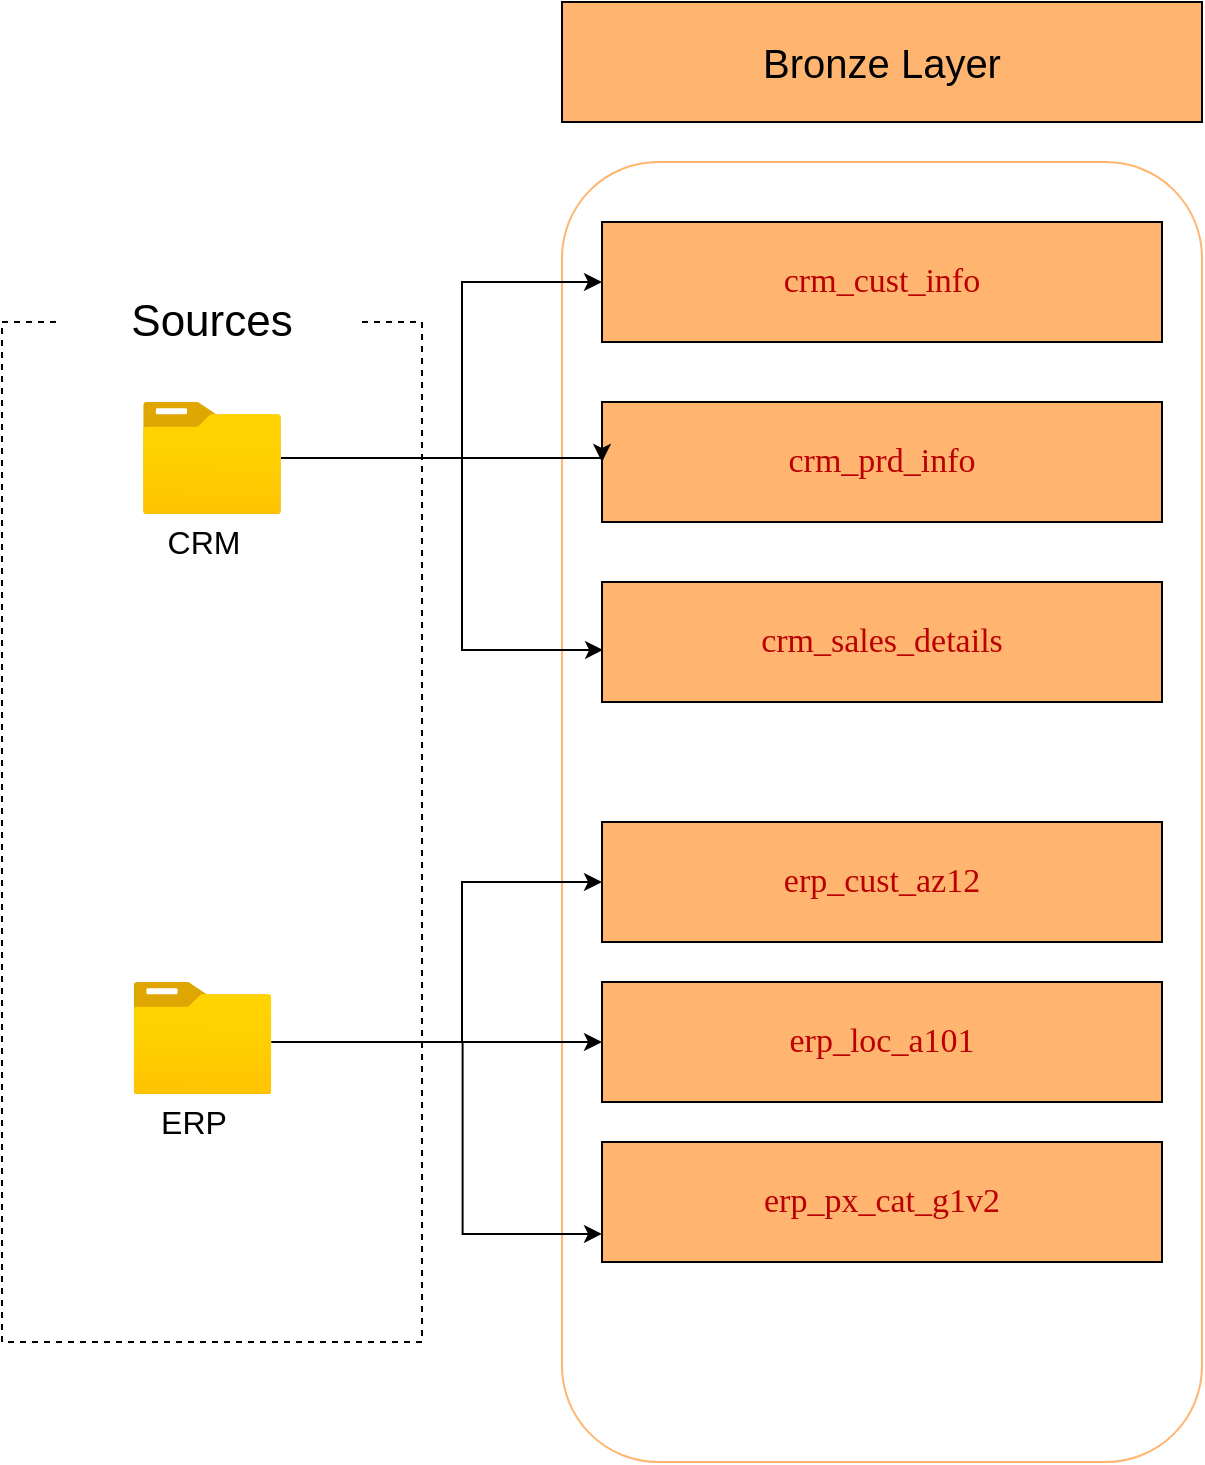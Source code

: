 <mxfile version="27.0.5">
  <diagram name="Page-1" id="lzGx5Lrmnf9STPlNXoNQ">
    <mxGraphModel dx="1226" dy="776" grid="1" gridSize="10" guides="1" tooltips="1" connect="1" arrows="1" fold="1" page="1" pageScale="1" pageWidth="850" pageHeight="1100" math="0" shadow="0">
      <root>
        <mxCell id="0" />
        <mxCell id="1" parent="0" />
        <mxCell id="h6leBs1KQF8J1EOXkiDZ-1" value="" style="rounded=0;whiteSpace=wrap;html=1;fillColor=none;dashed=1;" vertex="1" parent="1">
          <mxGeometry x="100" y="350" width="210" height="510" as="geometry" />
        </mxCell>
        <mxCell id="h6leBs1KQF8J1EOXkiDZ-3" value="Sources" style="rounded=0;whiteSpace=wrap;html=1;dashed=1;strokeColor=none;fontSize=22;" vertex="1" parent="1">
          <mxGeometry x="130" y="330" width="150" height="40" as="geometry" />
        </mxCell>
        <mxCell id="h6leBs1KQF8J1EOXkiDZ-4" value="" style="rounded=1;whiteSpace=wrap;html=1;fillStyle=hatch;fillColor=none;fontColor=#ffffff;strokeColor=#FFB570;" vertex="1" parent="1">
          <mxGeometry x="380" y="270" width="320" height="650" as="geometry" />
        </mxCell>
        <mxCell id="h6leBs1KQF8J1EOXkiDZ-5" value="Bronze Layer" style="rounded=0;whiteSpace=wrap;html=1;fillColor=#FFB570;fontColor=#000000;fontSize=20;" vertex="1" parent="1">
          <mxGeometry x="380" y="190" width="320" height="60" as="geometry" />
        </mxCell>
        <mxCell id="h6leBs1KQF8J1EOXkiDZ-6" value="&lt;font color=&quot;#ba0000&quot;&gt;crm_cust_info&lt;/font&gt;" style="rounded=0;whiteSpace=wrap;html=1;fillColor=#FFB570;fontFamily=Verdana;fontSize=17;" vertex="1" parent="1">
          <mxGeometry x="400" y="300" width="280" height="60" as="geometry" />
        </mxCell>
        <mxCell id="h6leBs1KQF8J1EOXkiDZ-7" value="&lt;font color=&quot;#ba0000&quot;&gt;crm_prd_info&lt;/font&gt;" style="rounded=0;whiteSpace=wrap;html=1;fillColor=#FFB570;fontFamily=Verdana;fontSize=17;" vertex="1" parent="1">
          <mxGeometry x="400" y="390" width="280" height="60" as="geometry" />
        </mxCell>
        <mxCell id="h6leBs1KQF8J1EOXkiDZ-8" value="&lt;font color=&quot;#ba0000&quot;&gt;crm_sales_details&lt;/font&gt;" style="rounded=0;whiteSpace=wrap;html=1;fillColor=#FFB570;fontFamily=Verdana;fontSize=17;" vertex="1" parent="1">
          <mxGeometry x="400" y="480" width="280" height="60" as="geometry" />
        </mxCell>
        <mxCell id="h6leBs1KQF8J1EOXkiDZ-9" value="&lt;font color=&quot;#ba0000&quot;&gt;erp_cust_az12&lt;/font&gt;" style="rounded=0;whiteSpace=wrap;html=1;fillColor=#FFB570;fontFamily=Verdana;fontSize=17;" vertex="1" parent="1">
          <mxGeometry x="400" y="600" width="280" height="60" as="geometry" />
        </mxCell>
        <mxCell id="h6leBs1KQF8J1EOXkiDZ-10" value="&lt;font color=&quot;#ba0000&quot;&gt;erp_loc_a101&lt;/font&gt;" style="rounded=0;whiteSpace=wrap;html=1;fillColor=#FFB570;fontFamily=Verdana;fontSize=17;" vertex="1" parent="1">
          <mxGeometry x="400" y="680" width="280" height="60" as="geometry" />
        </mxCell>
        <mxCell id="h6leBs1KQF8J1EOXkiDZ-12" value="&lt;font color=&quot;#ba0000&quot;&gt;erp_px_cat_g1v2&lt;/font&gt;" style="rounded=0;whiteSpace=wrap;html=1;fillColor=#FFB570;fontFamily=Verdana;fontSize=17;" vertex="1" parent="1">
          <mxGeometry x="400" y="760" width="280" height="60" as="geometry" />
        </mxCell>
        <mxCell id="h6leBs1KQF8J1EOXkiDZ-18" style="edgeStyle=orthogonalEdgeStyle;rounded=0;orthogonalLoop=1;jettySize=auto;html=1;entryX=0;entryY=0.5;entryDx=0;entryDy=0;" edge="1" parent="1" source="h6leBs1KQF8J1EOXkiDZ-13" target="h6leBs1KQF8J1EOXkiDZ-7">
          <mxGeometry relative="1" as="geometry">
            <Array as="points">
              <mxPoint x="400" y="418" />
            </Array>
          </mxGeometry>
        </mxCell>
        <mxCell id="h6leBs1KQF8J1EOXkiDZ-20" style="edgeStyle=orthogonalEdgeStyle;rounded=0;orthogonalLoop=1;jettySize=auto;html=1;entryX=0;entryY=0.5;entryDx=0;entryDy=0;" edge="1" parent="1" source="h6leBs1KQF8J1EOXkiDZ-13" target="h6leBs1KQF8J1EOXkiDZ-6">
          <mxGeometry relative="1" as="geometry">
            <Array as="points">
              <mxPoint x="330" y="418" />
              <mxPoint x="330" y="330" />
            </Array>
          </mxGeometry>
        </mxCell>
        <mxCell id="h6leBs1KQF8J1EOXkiDZ-13" value="" style="image;aspect=fixed;html=1;points=[];align=center;fontSize=12;image=img/lib/azure2/general/Folder_Blank.svg;" vertex="1" parent="1">
          <mxGeometry x="170.5" y="390" width="69" height="56.0" as="geometry" />
        </mxCell>
        <mxCell id="h6leBs1KQF8J1EOXkiDZ-14" value="CRM" style="rounded=0;whiteSpace=wrap;html=1;fontSize=16;fillColor=none;strokeColor=none;" vertex="1" parent="1">
          <mxGeometry x="170.5" y="450" width="59.5" height="20" as="geometry" />
        </mxCell>
        <mxCell id="h6leBs1KQF8J1EOXkiDZ-21" style="edgeStyle=orthogonalEdgeStyle;rounded=0;orthogonalLoop=1;jettySize=auto;html=1;entryX=0;entryY=0.5;entryDx=0;entryDy=0;" edge="1" parent="1" source="h6leBs1KQF8J1EOXkiDZ-15" target="h6leBs1KQF8J1EOXkiDZ-10">
          <mxGeometry relative="1" as="geometry">
            <Array as="points">
              <mxPoint x="270" y="710" />
              <mxPoint x="270" y="710" />
            </Array>
          </mxGeometry>
        </mxCell>
        <mxCell id="h6leBs1KQF8J1EOXkiDZ-25" style="edgeStyle=orthogonalEdgeStyle;rounded=0;orthogonalLoop=1;jettySize=auto;html=1;entryX=0;entryY=0.5;entryDx=0;entryDy=0;" edge="1" parent="1" source="h6leBs1KQF8J1EOXkiDZ-15" target="h6leBs1KQF8J1EOXkiDZ-9">
          <mxGeometry relative="1" as="geometry">
            <Array as="points">
              <mxPoint x="330" y="710" />
              <mxPoint x="330" y="630" />
            </Array>
          </mxGeometry>
        </mxCell>
        <mxCell id="h6leBs1KQF8J1EOXkiDZ-15" value="" style="image;aspect=fixed;html=1;points=[];align=center;fontSize=12;image=img/lib/azure2/general/Folder_Blank.svg;" vertex="1" parent="1">
          <mxGeometry x="165.75" y="680" width="69" height="56.0" as="geometry" />
        </mxCell>
        <mxCell id="h6leBs1KQF8J1EOXkiDZ-16" value="ERP" style="rounded=0;whiteSpace=wrap;html=1;fontSize=16;fillColor=none;strokeColor=none;" vertex="1" parent="1">
          <mxGeometry x="165.75" y="740" width="59.5" height="20" as="geometry" />
        </mxCell>
        <mxCell id="h6leBs1KQF8J1EOXkiDZ-19" style="edgeStyle=orthogonalEdgeStyle;rounded=0;orthogonalLoop=1;jettySize=auto;html=1;entryX=0.002;entryY=0.566;entryDx=0;entryDy=0;entryPerimeter=0;" edge="1" parent="1" source="h6leBs1KQF8J1EOXkiDZ-13" target="h6leBs1KQF8J1EOXkiDZ-8">
          <mxGeometry relative="1" as="geometry">
            <Array as="points">
              <mxPoint x="330" y="418" />
              <mxPoint x="330" y="514" />
            </Array>
          </mxGeometry>
        </mxCell>
        <mxCell id="h6leBs1KQF8J1EOXkiDZ-23" style="edgeStyle=orthogonalEdgeStyle;rounded=0;orthogonalLoop=1;jettySize=auto;html=1;entryX=-0.001;entryY=0.6;entryDx=0;entryDy=0;entryPerimeter=0;" edge="1" parent="1">
          <mxGeometry relative="1" as="geometry">
            <mxPoint x="235.03" y="710.004" as="sourcePoint" />
            <mxPoint x="400" y="805.97" as="targetPoint" />
            <Array as="points">
              <mxPoint x="330.28" y="709.97" />
              <mxPoint x="330.28" y="805.97" />
            </Array>
          </mxGeometry>
        </mxCell>
      </root>
    </mxGraphModel>
  </diagram>
</mxfile>
